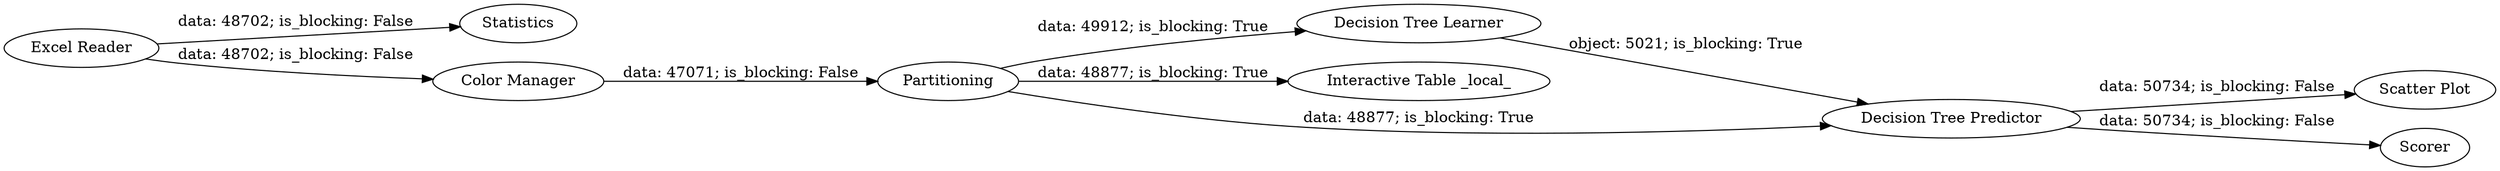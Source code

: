 digraph {
	"7840236418376930498_4" [label="Decision Tree Learner"]
	"7840236418376930498_7" [label=Statistics]
	"7840236418376930498_9" [label="Scatter Plot"]
	"7840236418376930498_1" [label="Excel Reader"]
	"7840236418376930498_3" [label=Partitioning]
	"7840236418376930498_8" [label="Interactive Table _local_"]
	"7840236418376930498_6" [label=Scorer]
	"7840236418376930498_2" [label="Color Manager"]
	"7840236418376930498_5" [label="Decision Tree Predictor"]
	"7840236418376930498_1" -> "7840236418376930498_7" [label="data: 48702; is_blocking: False"]
	"7840236418376930498_4" -> "7840236418376930498_5" [label="object: 5021; is_blocking: True"]
	"7840236418376930498_3" -> "7840236418376930498_8" [label="data: 48877; is_blocking: True"]
	"7840236418376930498_3" -> "7840236418376930498_4" [label="data: 49912; is_blocking: True"]
	"7840236418376930498_3" -> "7840236418376930498_5" [label="data: 48877; is_blocking: True"]
	"7840236418376930498_5" -> "7840236418376930498_9" [label="data: 50734; is_blocking: False"]
	"7840236418376930498_1" -> "7840236418376930498_2" [label="data: 48702; is_blocking: False"]
	"7840236418376930498_2" -> "7840236418376930498_3" [label="data: 47071; is_blocking: False"]
	"7840236418376930498_5" -> "7840236418376930498_6" [label="data: 50734; is_blocking: False"]
	rankdir=LR
}
